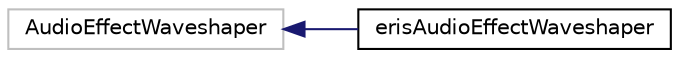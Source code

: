 digraph "Graphical Class Hierarchy"
{
 // LATEX_PDF_SIZE
  edge [fontname="Helvetica",fontsize="10",labelfontname="Helvetica",labelfontsize="10"];
  node [fontname="Helvetica",fontsize="10",shape=record];
  rankdir="LR";
  Node263 [label="AudioEffectWaveshaper",height=0.2,width=0.4,color="grey75", fillcolor="white", style="filled",tooltip=" "];
  Node263 -> Node0 [dir="back",color="midnightblue",fontsize="10",style="solid",fontname="Helvetica"];
  Node0 [label="erisAudioEffectWaveshaper",height=0.2,width=0.4,color="black", fillcolor="white", style="filled",URL="$classeris_audio_effect_waveshaper.html",tooltip=" "];
}
